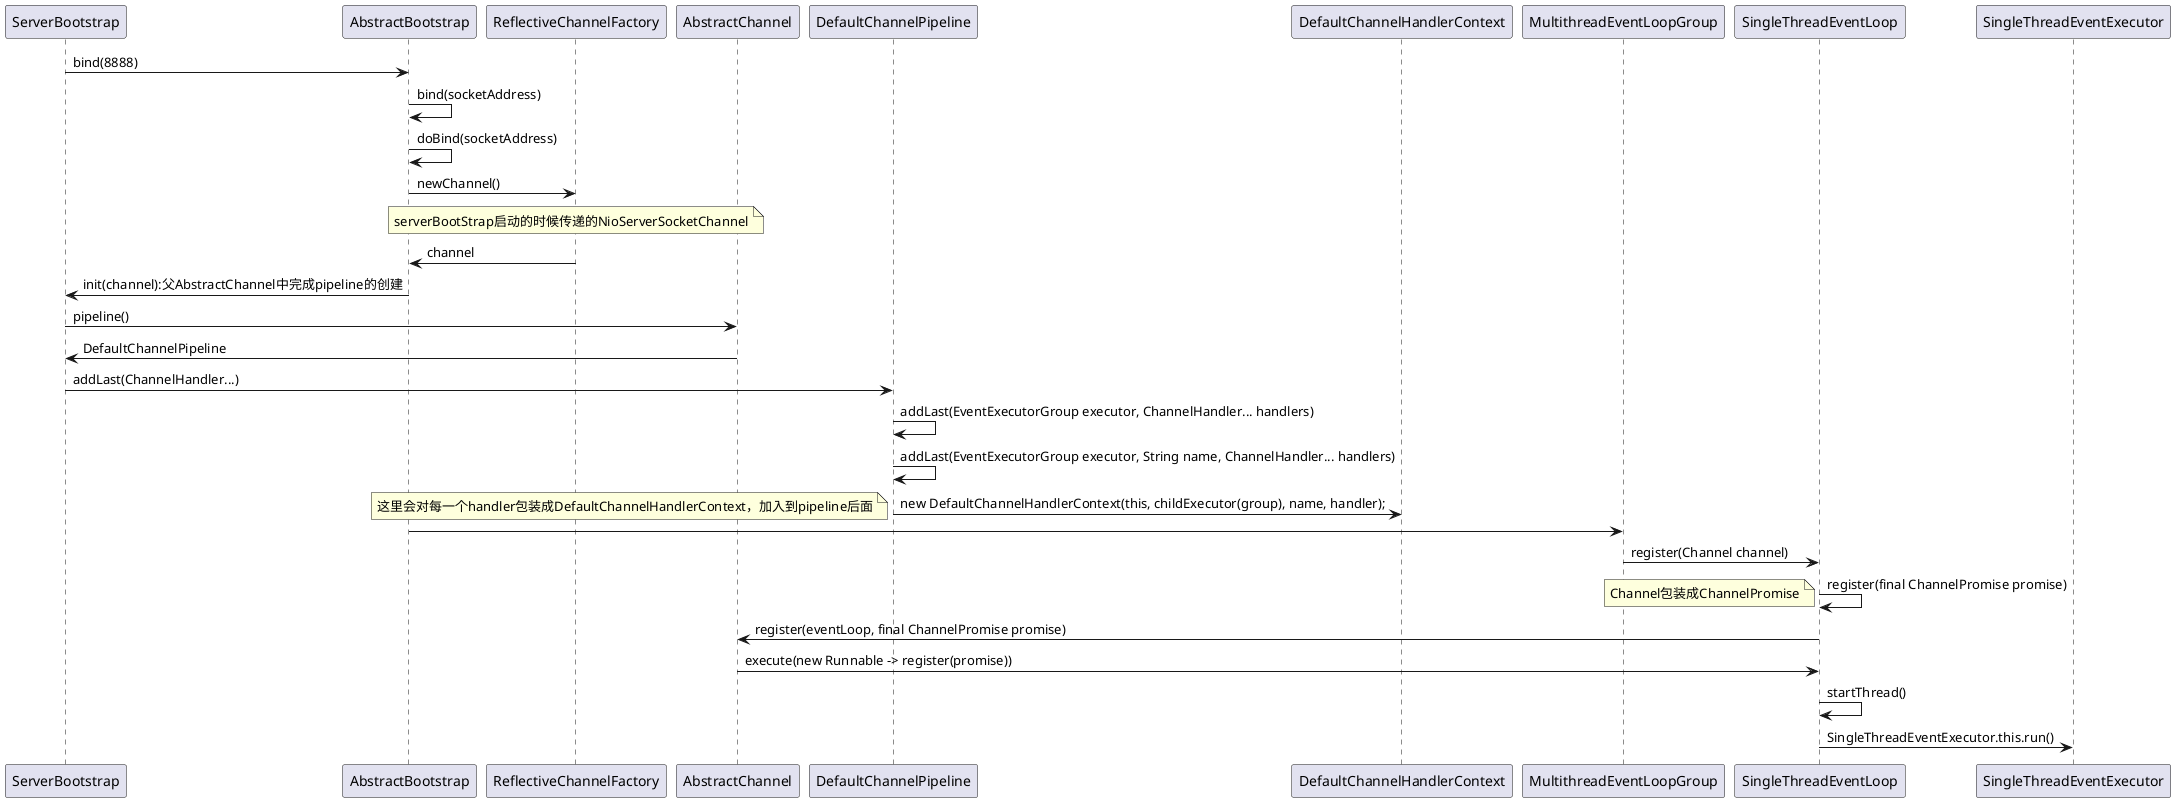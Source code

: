 @startuml
ServerBootstrap -> AbstractBootstrap: bind(8888)
AbstractBootstrap -> AbstractBootstrap: bind(socketAddress)
AbstractBootstrap -> AbstractBootstrap: doBind(socketAddress)
AbstractBootstrap -> ReflectiveChannelFactory: newChannel()
note over ReflectiveChannelFactory: serverBootStrap启动的时候传递的NioServerSocketChannel
AbstractBootstrap  <- ReflectiveChannelFactory: channel
AbstractBootstrap -> ServerBootstrap: init(channel):父AbstractChannel中完成pipeline的创建
ServerBootstrap -> AbstractChannel: pipeline()
ServerBootstrap <- AbstractChannel: DefaultChannelPipeline
ServerBootstrap -> DefaultChannelPipeline: addLast(ChannelHandler...)
DefaultChannelPipeline -> DefaultChannelPipeline: addLast(EventExecutorGroup executor, ChannelHandler... handlers)
DefaultChannelPipeline -> DefaultChannelPipeline: addLast(EventExecutorGroup executor, String name, ChannelHandler... handlers)
DefaultChannelPipeline -> DefaultChannelHandlerContext: new DefaultChannelHandlerContext(this, childExecutor(group), name, handler);
note left: 这里会对每一个handler包装成DefaultChannelHandlerContext，加入到pipeline后面
AbstractBootstrap -> MultithreadEventLoopGroup:
MultithreadEventLoopGroup -> SingleThreadEventLoop:register(Channel channel)
SingleThreadEventLoop -> SingleThreadEventLoop:register(final ChannelPromise promise)
note left: Channel包装成ChannelPromise
SingleThreadEventLoop -> AbstractChannel:register(eventLoop, final ChannelPromise promise)
AbstractChannel -> SingleThreadEventLoop:execute(new Runnable -> register(promise))
SingleThreadEventLoop -> SingleThreadEventLoop:startThread()
SingleThreadEventLoop -> SingleThreadEventExecutor:SingleThreadEventExecutor.this.run()


@enduml